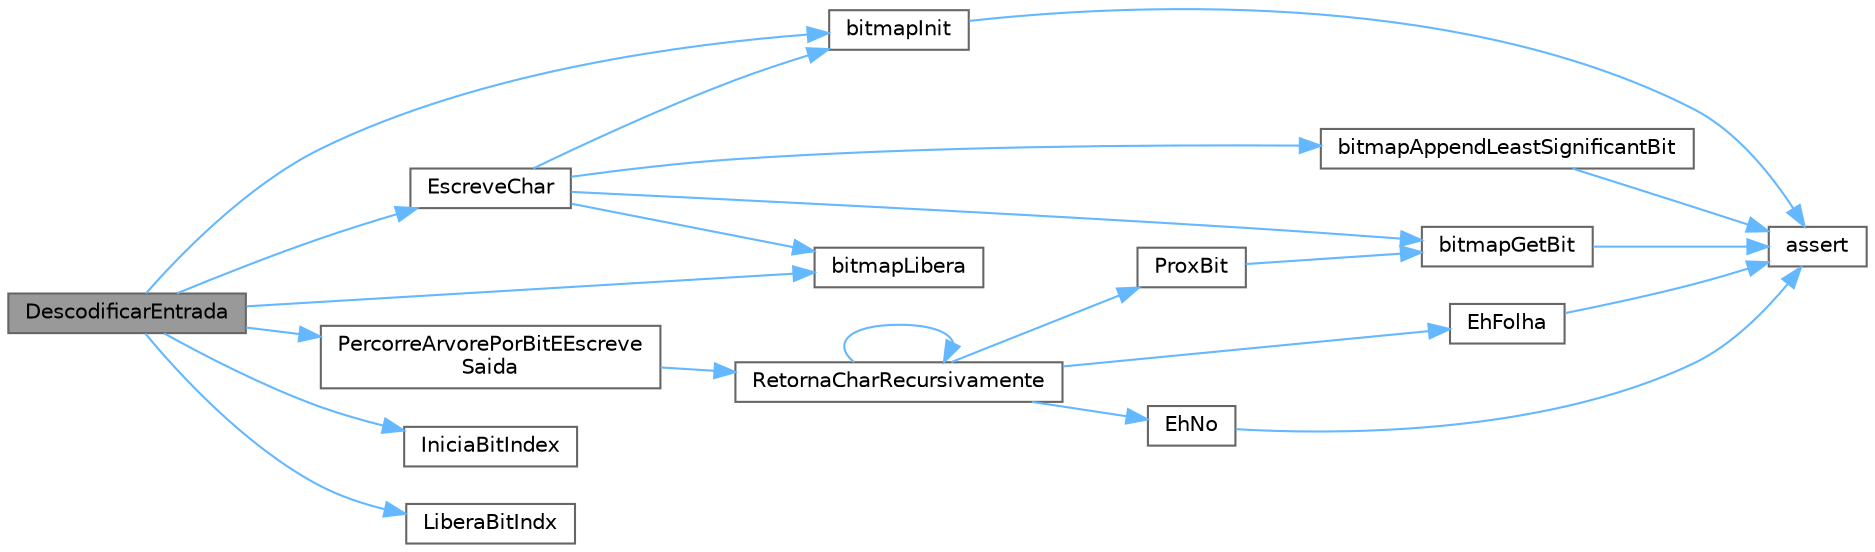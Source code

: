 digraph "DescodificarEntrada"
{
 // LATEX_PDF_SIZE
  bgcolor="transparent";
  edge [fontname=Helvetica,fontsize=10,labelfontname=Helvetica,labelfontsize=10];
  node [fontname=Helvetica,fontsize=10,shape=box,height=0.2,width=0.4];
  rankdir="LR";
  Node1 [label="DescodificarEntrada",height=0.2,width=0.4,color="gray40", fillcolor="grey60", style="filled", fontcolor="black",tooltip="Decodifica o arquivo de entrada com base na arvore de Huffman passada Escrevendo o resultado no arqui..."];
  Node1 -> Node2 [color="steelblue1",style="solid"];
  Node2 [label="bitmapInit",height=0.2,width=0.4,color="grey40", fillcolor="white", style="filled",URL="$bitmap_8c.html#a6fe05cb2e9889f347653f98edac7a114",tooltip=" "];
  Node2 -> Node3 [color="steelblue1",style="solid"];
  Node3 [label="assert",height=0.2,width=0.4,color="grey40", fillcolor="white", style="filled",URL="$bitmap_8c.html#ae6321531d73ebab0e0f1081a903be53c",tooltip=" "];
  Node1 -> Node4 [color="steelblue1",style="solid"];
  Node4 [label="bitmapLibera",height=0.2,width=0.4,color="grey40", fillcolor="white", style="filled",URL="$bitmap_8c.html#a08def9dc3e8ae0e4d83a0039d770205c",tooltip=" "];
  Node1 -> Node5 [color="steelblue1",style="solid"];
  Node5 [label="EscreveChar",height=0.2,width=0.4,color="grey40", fillcolor="white", style="filled",URL="$bitmap_8c.html#abef2d066901108b1a90121a6411e43c4",tooltip="Escreve um byte//char em um bitmap."];
  Node5 -> Node6 [color="steelblue1",style="solid"];
  Node6 [label="bitmapAppendLeastSignificantBit",height=0.2,width=0.4,color="grey40", fillcolor="white", style="filled",URL="$bitmap_8c.html#a8bee243b51ff8daf8cf577d11e7e735c",tooltip=" "];
  Node6 -> Node3 [color="steelblue1",style="solid"];
  Node5 -> Node7 [color="steelblue1",style="solid"];
  Node7 [label="bitmapGetBit",height=0.2,width=0.4,color="grey40", fillcolor="white", style="filled",URL="$bitmap_8c.html#ac67802da30c1b2aa2fd983818b11d435",tooltip=" "];
  Node7 -> Node3 [color="steelblue1",style="solid"];
  Node5 -> Node2 [color="steelblue1",style="solid"];
  Node5 -> Node4 [color="steelblue1",style="solid"];
  Node1 -> Node8 [color="steelblue1",style="solid"];
  Node8 [label="IniciaBitIndex",height=0.2,width=0.4,color="grey40", fillcolor="white", style="filled",URL="$_bitindex_8c.html#a8e4f2606d9ca79f193f8a7dc3d890455",tooltip="Inicia um Bitmap indexado, dado um bitmap comum."];
  Node1 -> Node9 [color="steelblue1",style="solid"];
  Node9 [label="LiberaBitIndx",height=0.2,width=0.4,color="grey40", fillcolor="white", style="filled",URL="$_bitindex_8c.html#af0d17881c29ba316cfa620283c7b7e7b",tooltip="Libera a estrutura de BitIndexado, sem liberar o bitmap em que foi baseado."];
  Node1 -> Node10 [color="steelblue1",style="solid"];
  Node10 [label="PercorreArvorePorBitEEscreve\lSaida",height=0.2,width=0.4,color="grey40", fillcolor="white", style="filled",URL="$_arvore_8c.html#a2a046926fc047d7085c4a1714366a868",tooltip="Decodifica o conteudo de um Bitmap Indexado com base na Arvore de Huffman passada,..."];
  Node10 -> Node11 [color="steelblue1",style="solid"];
  Node11 [label="RetornaCharRecursivamente",height=0.2,width=0.4,color="grey40", fillcolor="white", style="filled",URL="$_arvore_8c.html#a9dc4c14ca5384fca4c32be6d40e5b2b1",tooltip="Funcao recusiva auxiliar de PercorreArvorePorBitEEscreveSaida. Faz a decodificacao de um caractere pr..."];
  Node11 -> Node12 [color="steelblue1",style="solid"];
  Node12 [label="EhFolha",height=0.2,width=0.4,color="grey40", fillcolor="white", style="filled",URL="$_arvore_8c.html#a0c15d546ee7d6c913839864f04e1c47a",tooltip=" "];
  Node12 -> Node3 [color="steelblue1",style="solid"];
  Node11 -> Node13 [color="steelblue1",style="solid"];
  Node13 [label="EhNo",height=0.2,width=0.4,color="grey40", fillcolor="white", style="filled",URL="$_arvore_8c.html#ae23fe165e1bc7caaa0ed488b078c7694",tooltip=" "];
  Node13 -> Node3 [color="steelblue1",style="solid"];
  Node11 -> Node14 [color="steelblue1",style="solid"];
  Node14 [label="ProxBit",height=0.2,width=0.4,color="grey40", fillcolor="white", style="filled",URL="$_bitindex_8c.html#a3d10e37dd981c668b0db91cebc255246",tooltip="Retorna o proximo bit do bitmap, caso omesmo fosse tratado como uma pilha."];
  Node14 -> Node7 [color="steelblue1",style="solid"];
  Node11 -> Node11 [color="steelblue1",style="solid"];
}

